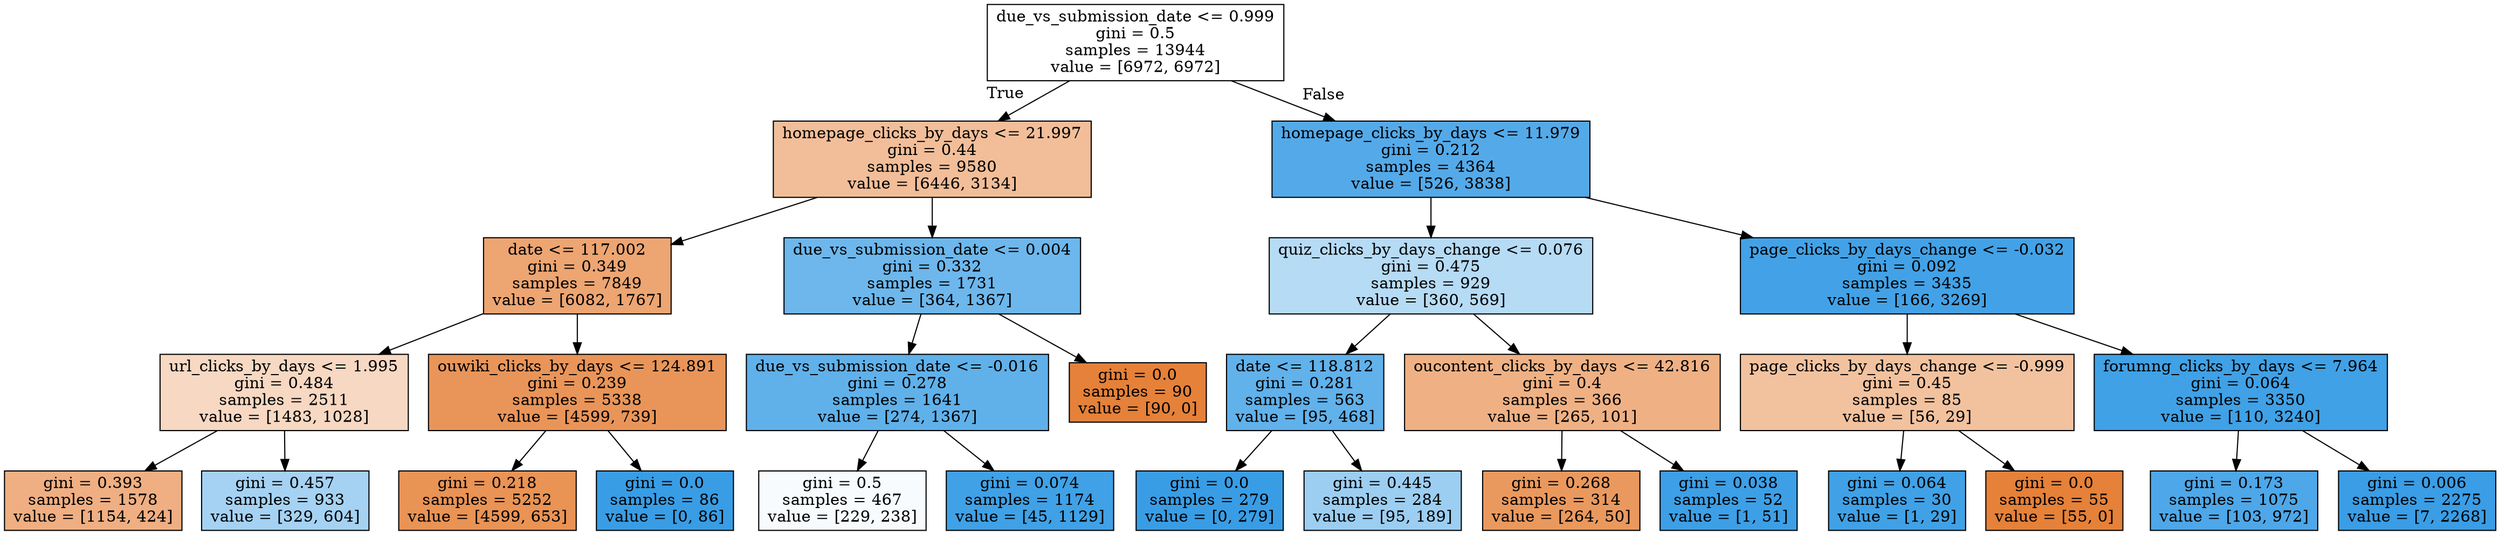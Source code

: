 digraph Tree {
node [shape=box, style="filled", color="black"] ;
0 [label="due_vs_submission_date <= 0.999\ngini = 0.5\nsamples = 13944\nvalue = [6972, 6972]", fillcolor="#e5813900"] ;
1 [label="homepage_clicks_by_days <= 21.997\ngini = 0.44\nsamples = 9580\nvalue = [6446, 3134]", fillcolor="#e5813983"] ;
0 -> 1 [labeldistance=2.5, labelangle=45, headlabel="True"] ;
2 [label="date <= 117.002\ngini = 0.349\nsamples = 7849\nvalue = [6082, 1767]", fillcolor="#e58139b5"] ;
1 -> 2 ;
3 [label="url_clicks_by_days <= 1.995\ngini = 0.484\nsamples = 2511\nvalue = [1483, 1028]", fillcolor="#e581394e"] ;
2 -> 3 ;
4 [label="gini = 0.393\nsamples = 1578\nvalue = [1154, 424]", fillcolor="#e58139a1"] ;
3 -> 4 ;
5 [label="gini = 0.457\nsamples = 933\nvalue = [329, 604]", fillcolor="#399de574"] ;
3 -> 5 ;
6 [label="ouwiki_clicks_by_days <= 124.891\ngini = 0.239\nsamples = 5338\nvalue = [4599, 739]", fillcolor="#e58139d6"] ;
2 -> 6 ;
7 [label="gini = 0.218\nsamples = 5252\nvalue = [4599, 653]", fillcolor="#e58139db"] ;
6 -> 7 ;
8 [label="gini = 0.0\nsamples = 86\nvalue = [0, 86]", fillcolor="#399de5ff"] ;
6 -> 8 ;
9 [label="due_vs_submission_date <= 0.004\ngini = 0.332\nsamples = 1731\nvalue = [364, 1367]", fillcolor="#399de5bb"] ;
1 -> 9 ;
10 [label="due_vs_submission_date <= -0.016\ngini = 0.278\nsamples = 1641\nvalue = [274, 1367]", fillcolor="#399de5cc"] ;
9 -> 10 ;
11 [label="gini = 0.5\nsamples = 467\nvalue = [229, 238]", fillcolor="#399de50a"] ;
10 -> 11 ;
12 [label="gini = 0.074\nsamples = 1174\nvalue = [45, 1129]", fillcolor="#399de5f5"] ;
10 -> 12 ;
13 [label="gini = 0.0\nsamples = 90\nvalue = [90, 0]", fillcolor="#e58139ff"] ;
9 -> 13 ;
14 [label="homepage_clicks_by_days <= 11.979\ngini = 0.212\nsamples = 4364\nvalue = [526, 3838]", fillcolor="#399de5dc"] ;
0 -> 14 [labeldistance=2.5, labelangle=-45, headlabel="False"] ;
15 [label="quiz_clicks_by_days_change <= 0.076\ngini = 0.475\nsamples = 929\nvalue = [360, 569]", fillcolor="#399de55e"] ;
14 -> 15 ;
16 [label="date <= 118.812\ngini = 0.281\nsamples = 563\nvalue = [95, 468]", fillcolor="#399de5cb"] ;
15 -> 16 ;
17 [label="gini = 0.0\nsamples = 279\nvalue = [0, 279]", fillcolor="#399de5ff"] ;
16 -> 17 ;
18 [label="gini = 0.445\nsamples = 284\nvalue = [95, 189]", fillcolor="#399de57f"] ;
16 -> 18 ;
19 [label="oucontent_clicks_by_days <= 42.816\ngini = 0.4\nsamples = 366\nvalue = [265, 101]", fillcolor="#e581399e"] ;
15 -> 19 ;
20 [label="gini = 0.268\nsamples = 314\nvalue = [264, 50]", fillcolor="#e58139cf"] ;
19 -> 20 ;
21 [label="gini = 0.038\nsamples = 52\nvalue = [1, 51]", fillcolor="#399de5fa"] ;
19 -> 21 ;
22 [label="page_clicks_by_days_change <= -0.032\ngini = 0.092\nsamples = 3435\nvalue = [166, 3269]", fillcolor="#399de5f2"] ;
14 -> 22 ;
23 [label="page_clicks_by_days_change <= -0.999\ngini = 0.45\nsamples = 85\nvalue = [56, 29]", fillcolor="#e581397b"] ;
22 -> 23 ;
24 [label="gini = 0.064\nsamples = 30\nvalue = [1, 29]", fillcolor="#399de5f6"] ;
23 -> 24 ;
25 [label="gini = 0.0\nsamples = 55\nvalue = [55, 0]", fillcolor="#e58139ff"] ;
23 -> 25 ;
26 [label="forumng_clicks_by_days <= 7.964\ngini = 0.064\nsamples = 3350\nvalue = [110, 3240]", fillcolor="#399de5f6"] ;
22 -> 26 ;
27 [label="gini = 0.173\nsamples = 1075\nvalue = [103, 972]", fillcolor="#399de5e4"] ;
26 -> 27 ;
28 [label="gini = 0.006\nsamples = 2275\nvalue = [7, 2268]", fillcolor="#399de5fe"] ;
26 -> 28 ;
}
